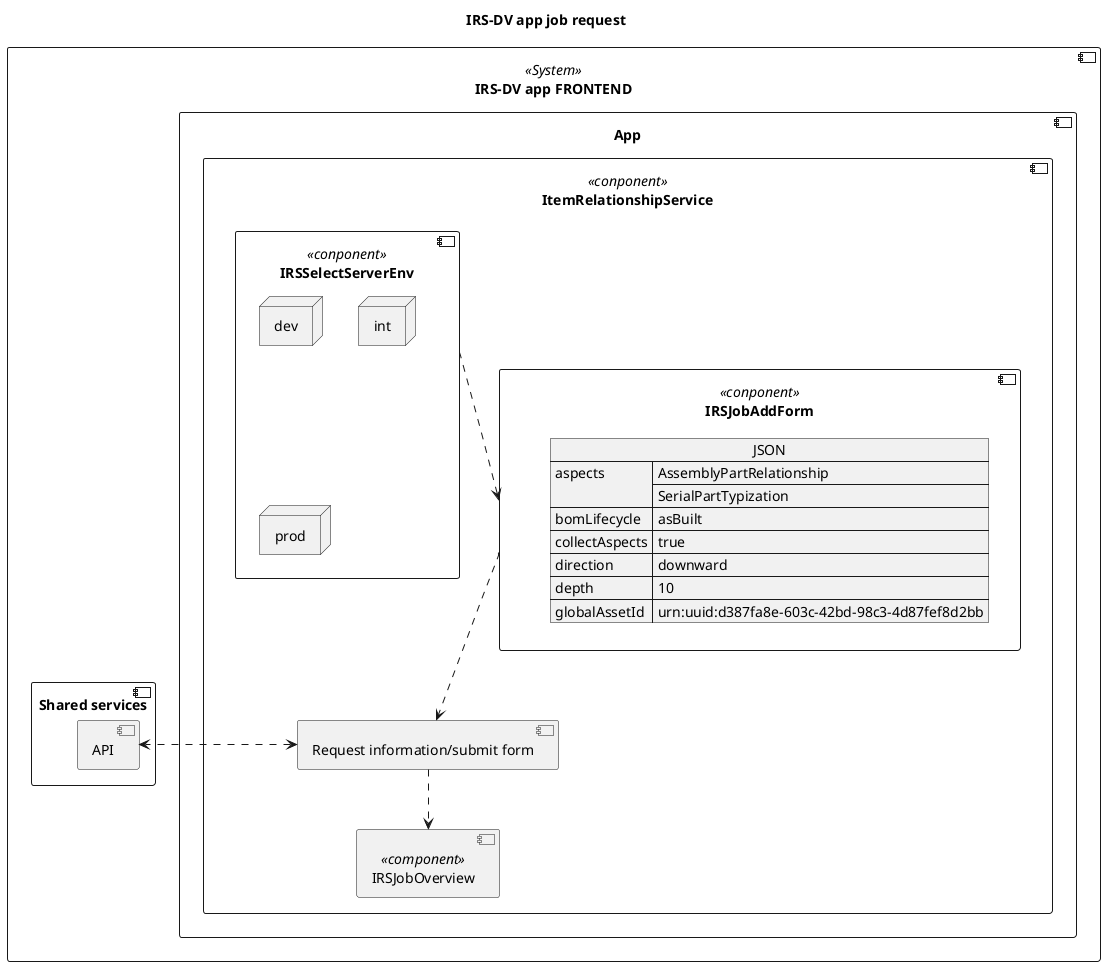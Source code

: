 @startuml
title: IRS-DV app job request
allowmixing


component "IRS-DV app FRONTEND" as irsdv  << System >> {

component App as mainPage {
component "ItemRelationshipService" as request  << conponent >>{

component "IRSSelectServerEnv" as env << conponent >> {
node dev
node int
node prod
}

component "IRSJobAddForm" as parameters  << conponent >> {
json JSON {
  "aspects": [
    "AssemblyPartRelationship",
    "SerialPartTypization"
  ],
  "bomLifecycle": "asBuilt",
  "collectAspects": true,
  "direction": "downward",
  "depth": 10,
  "globalAssetId": "urn:uuid:d387fa8e-603c-42bd-98c3-4d87fef8d2bb"
}
}
component "Request information/submit form" as button

component "IRSJobOverview" as table << component >>
}

}

component "Shared services" {
component "API" as api
}


env ..> parameters 
parameters ..> button
button <.> api
button ..> table


@enduml